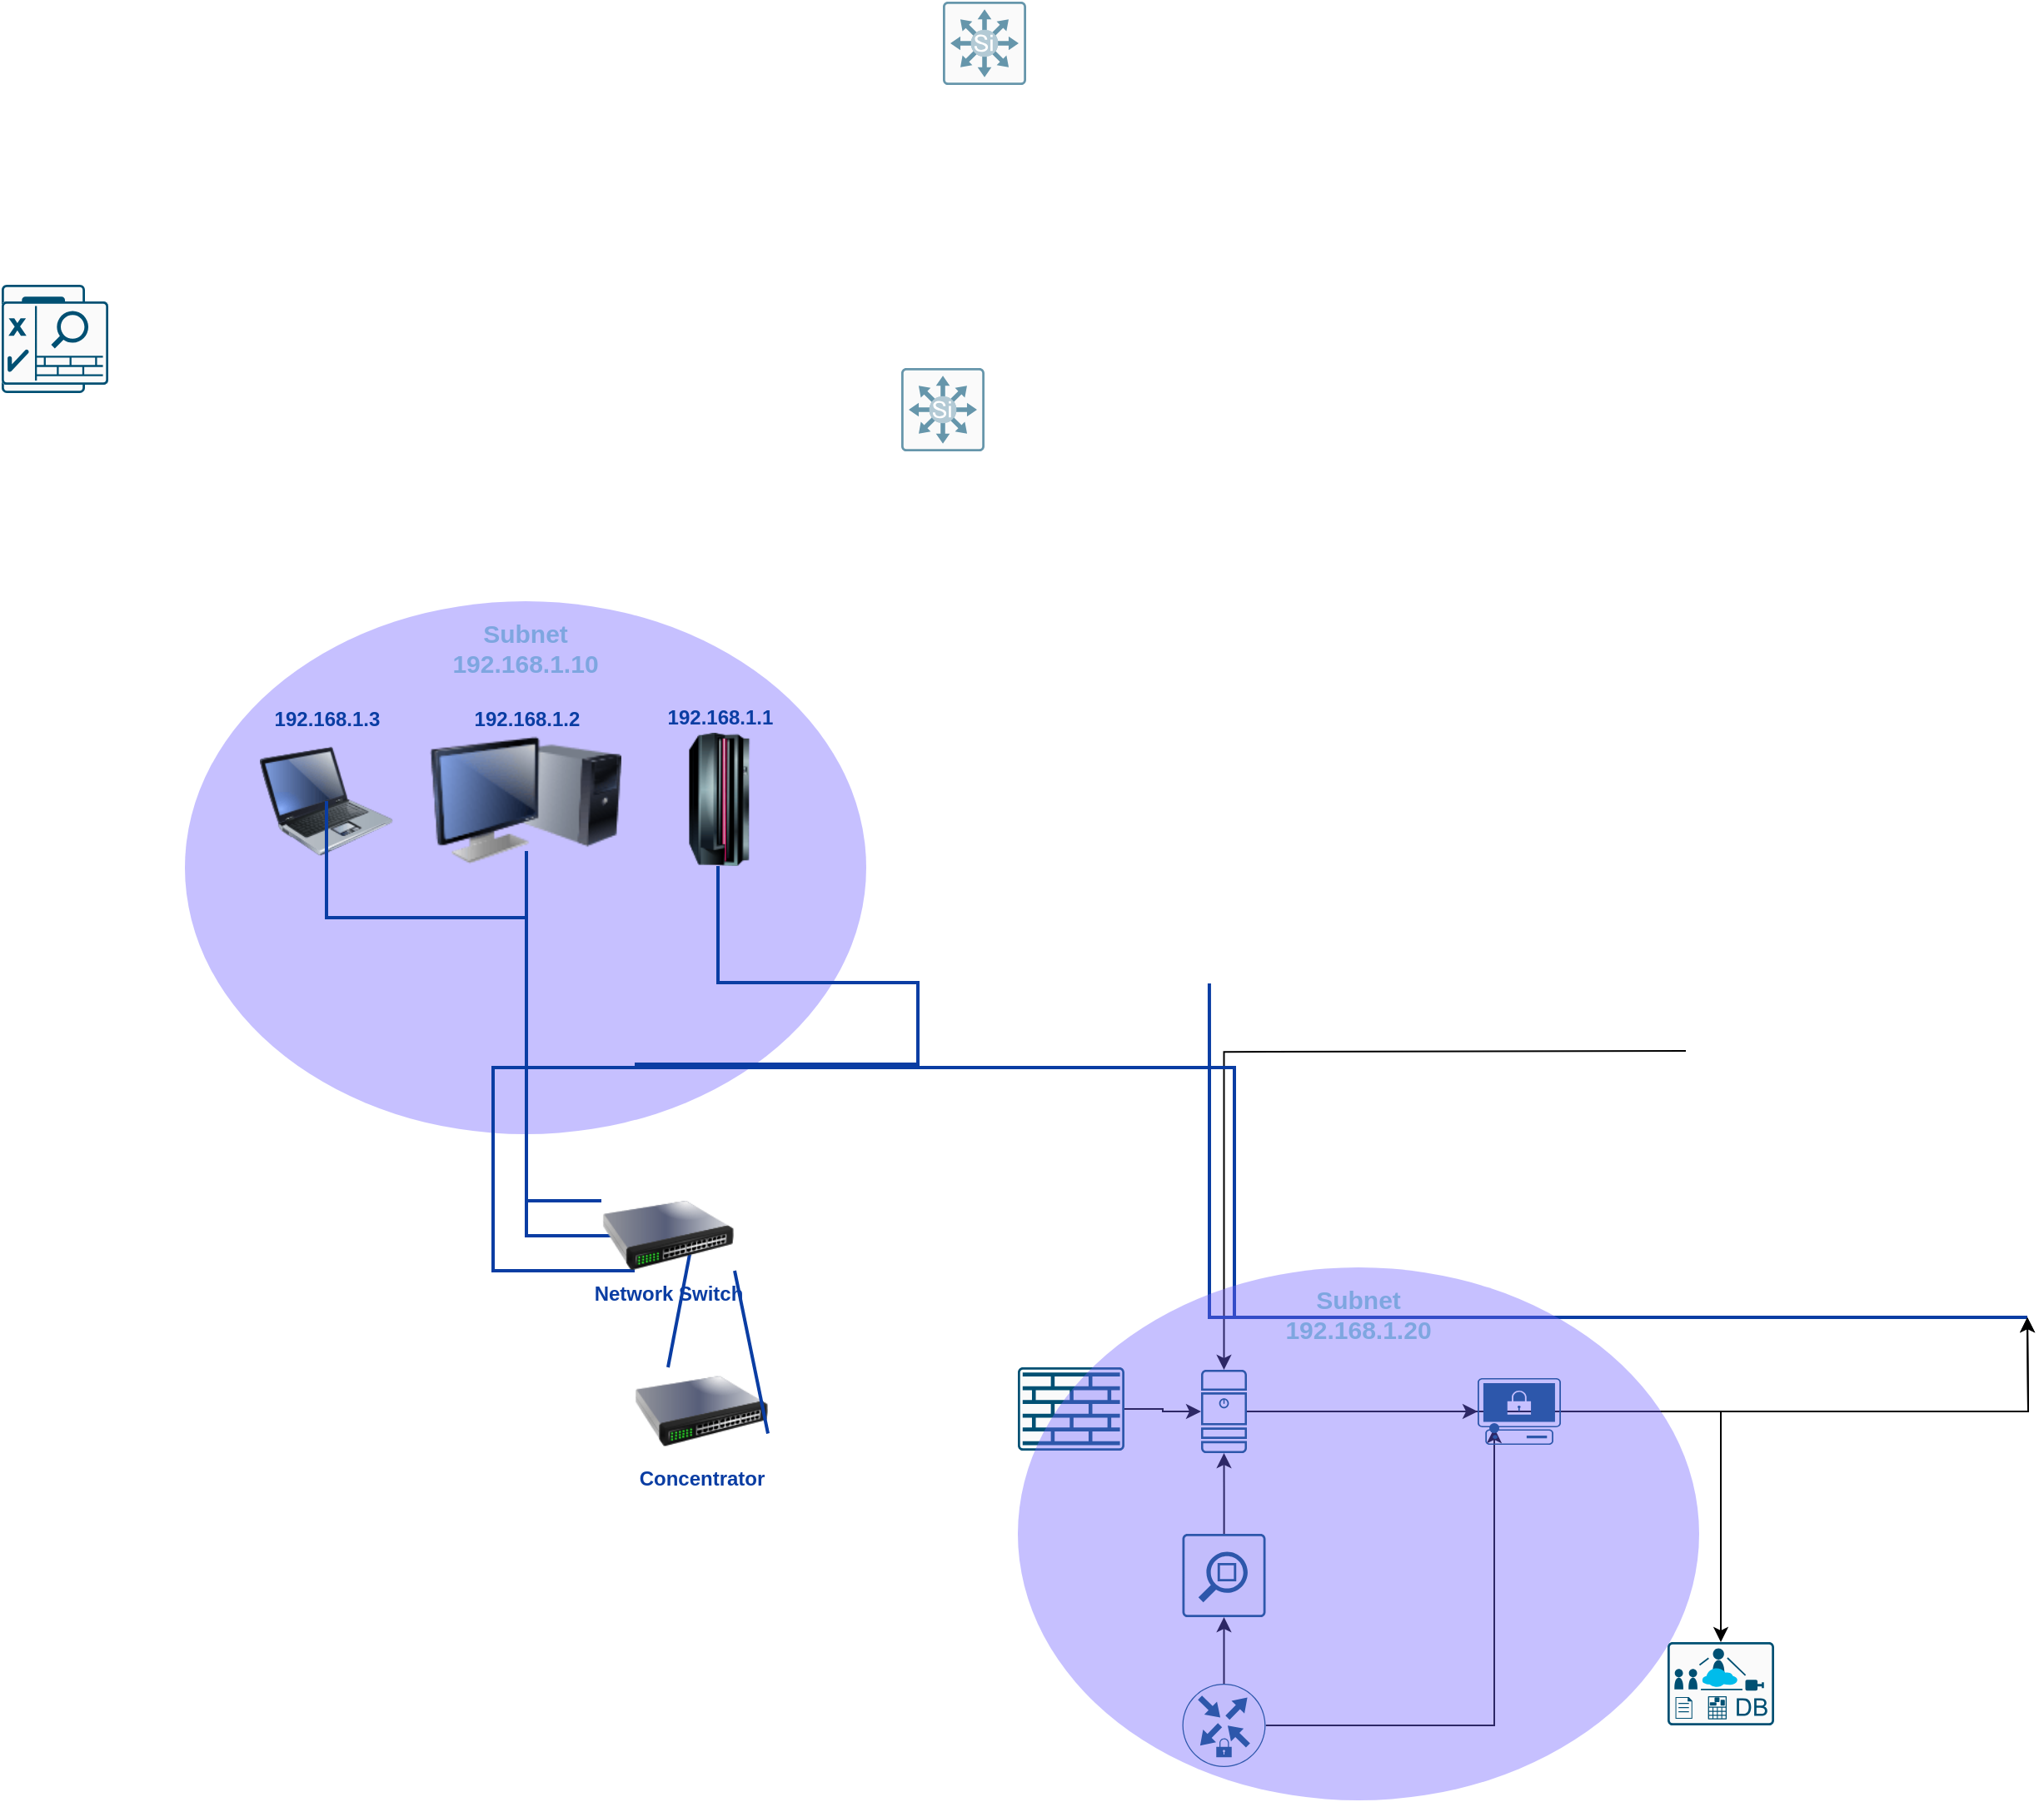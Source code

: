 <mxfile version="22.1.7" type="github">
  <diagram id="WTzGNIk0eGdmVZJLhFxp" name="Page-1">
    <mxGraphModel dx="805" dy="1675" grid="1" gridSize="10" guides="1" tooltips="1" connect="1" arrows="1" fold="0" page="1" pageScale="1" pageWidth="826" pageHeight="1169" background="#ffffff" math="0" shadow="0">
      <root>
        <mxCell id="3f3fe580f65d2139-0" />
        <mxCell id="3f3fe580f65d2139-1" parent="3f3fe580f65d2139-0" />
        <object label="Subnet&lt;br&gt;%subnet%.10&lt;br&gt;" placeholders="1" subnet="192.168.1" id="1fc166168f6333eb-0">
          <mxCell style="ellipse;whiteSpace=wrap;html=1;strokeWidth=2;fillColor=#7161FF;fontSize=15;strokeColor=none;container=1;verticalAlign=top;spacingBottom=0;spacingTop=4;fontStyle=1;fontColor=#7EA6E0;opacity=40;" parent="3f3fe580f65d2139-1" vertex="1">
            <mxGeometry x="240" y="-90" width="409" height="320" as="geometry" />
          </mxCell>
        </object>
        <mxCell id="1fc166168f6333eb-1" value="" style="edgeStyle=orthogonalEdgeStyle;rounded=0;html=1;endArrow=none;endFill=0;strokeColor=#0A3DA3;strokeWidth=2;fontSize=12;fontColor=#0A3DA3;exitX=0.5;exitY=0.5;exitPerimeter=0;" parent="1fc166168f6333eb-0" source="1fc166168f6333eb-5" edge="1">
          <mxGeometry relative="1" as="geometry">
            <Array as="points">
              <mxPoint x="205" y="184" />
              <mxPoint x="205" y="184" />
            </Array>
            <mxPoint x="205" y="150" as="targetPoint" />
          </mxGeometry>
        </mxCell>
        <object label="%subnet%.2" placeholders="1" id="1fc166168f6333eb-3">
          <mxCell style="image;html=1;image=img/lib/clip_art/computers/Monitor_Tower_128x128.png;fontFamily=Helvetica;fontSize=12;fontColor=#0A3DA3;align=center;strokeWidth=2;fillColor=#EDF5FF;fontStyle=1;verticalAlign=bottom;strokeColor=none;labelBackgroundColor=none;labelBorderColor=none;labelPosition=center;verticalLabelPosition=top;" parent="1fc166168f6333eb-0" vertex="1">
            <mxGeometry x="147" y="80" width="115" height="79" as="geometry" />
          </mxCell>
        </object>
        <object label="%subnet%.3" placeholders="1" id="1fc166168f6333eb-4">
          <mxCell style="image;html=1;image=img/lib/clip_art/computers/Laptop_128x128.png;fontFamily=Helvetica;fontSize=12;fontColor=#0A3DA3;align=center;strokeWidth=2;fillColor=#EDF5FF;fontStyle=1;verticalAlign=bottom;strokeColor=none;labelBackgroundColor=none;labelBorderColor=none;labelPosition=center;verticalLabelPosition=top;" parent="1fc166168f6333eb-0" vertex="1">
            <mxGeometry x="45" y="80" width="80" height="80" as="geometry" />
          </mxCell>
        </object>
        <object label="%subnet%.1" placeholders="1" id="1fc166168f6333eb-6">
          <mxCell style="image;html=1;image=img/lib/clip_art/computers/Mainframe_128x128.png;strokeColor=none;strokeWidth=2;fillColor=#EDF5FF;fontSize=12;fontColor=#0A3DA3;labelBackgroundColor=none;fontStyle=1;labelBorderColor=none;labelPosition=center;verticalLabelPosition=top;align=center;verticalAlign=bottom;" parent="1fc166168f6333eb-0" vertex="1">
            <mxGeometry x="281" y="79" width="80" height="80" as="geometry" />
          </mxCell>
        </object>
        <mxCell id="PI4KoSxmg-crAkbBxh5q-57" style="edgeStyle=orthogonalEdgeStyle;html=1;endArrow=none;endFill=0;strokeWidth=2;fontSize=12;fontColor=#0A3DA3;strokeColor=#0A3DA3;rounded=0;" edge="1" parent="1fc166168f6333eb-0" source="1fc166168f6333eb-6">
          <mxGeometry relative="1" as="geometry">
            <mxPoint x="270" y="278" as="targetPoint" />
            <Array as="points">
              <mxPoint x="320" y="229" />
              <mxPoint x="440" y="229" />
            </Array>
            <mxPoint x="320" y="150" as="sourcePoint" />
          </mxGeometry>
        </mxCell>
        <mxCell id="1fc166168f6333eb-8" style="edgeStyle=none;curved=1;html=1;strokeWidth=2;fontSize=12;endArrow=none;endFill=0;exitX=0.25;exitY=0;rounded=0;fontColor=#0A3DA3;strokeColor=#0A3DA3;entryX=0.688;entryY=0.762;entryPerimeter=0;exitDx=0;exitDy=0;" parent="3f3fe580f65d2139-1" source="1fc166168f6333eb-9" edge="1">
          <mxGeometry x="350" y="320" as="geometry">
            <mxPoint x="545.04" y="291.504" as="targetPoint" />
            <mxPoint x="550" y="386" as="sourcePoint" />
          </mxGeometry>
        </mxCell>
        <mxCell id="1fc166168f6333eb-9" value="Concentrator&lt;br&gt;" style="image;html=1;image=img/lib/clip_art/networking/Switch_128x128.png;strokeColor=none;strokeWidth=2;fillColor=#EDF5FF;fontSize=12;fontColor=#0A3DA3;fontStyle=1;labelBackgroundColor=none;" parent="3f3fe580f65d2139-1" vertex="1">
          <mxGeometry x="510" y="370" width="80" height="53" as="geometry" />
        </mxCell>
        <mxCell id="PI4KoSxmg-crAkbBxh5q-22" value="" style="edgeStyle=orthogonalEdgeStyle;rounded=0;orthogonalLoop=1;jettySize=auto;html=1;" edge="1" parent="3f3fe580f65d2139-1" source="PI4KoSxmg-crAkbBxh5q-8" target="PI4KoSxmg-crAkbBxh5q-12">
          <mxGeometry relative="1" as="geometry" />
        </mxCell>
        <mxCell id="PI4KoSxmg-crAkbBxh5q-8" value="" style="sketch=0;points=[[0.015,0.015,0],[0.985,0.015,0],[0.985,0.985,0],[0.015,0.985,0],[0.25,0,0],[0.5,0,0],[0.75,0,0],[1,0.25,0],[1,0.5,0],[1,0.75,0],[0.75,1,0],[0.5,1,0],[0.25,1,0],[0,0.75,0],[0,0.5,0],[0,0.25,0]];verticalLabelPosition=bottom;html=1;verticalAlign=top;aspect=fixed;align=center;pointerEvents=1;shape=mxgraph.cisco19.rect;prIcon=firewall;fillColor=#FAFAFA;strokeColor=#005073;" vertex="1" parent="3f3fe580f65d2139-1">
          <mxGeometry x="740" y="370" width="64" height="50" as="geometry" />
        </mxCell>
        <mxCell id="PI4KoSxmg-crAkbBxh5q-10" value="" style="sketch=0;points=[[0.015,0.015,0],[0.985,0.015,0],[0.985,0.985,0],[0.015,0.985,0],[0.25,0,0],[0.5,0,0],[0.75,0,0],[1,0.25,0],[1,0.5,0],[1,0.75,0],[0.75,1,0],[0.5,1,0],[0.25,1,0],[0,0.75,0],[0,0.5,0],[0,0.25,0]];verticalLabelPosition=bottom;html=1;verticalAlign=top;aspect=fixed;align=center;pointerEvents=1;shape=mxgraph.cisco19.rect;prIcon=telepresence_exchange;fillColor=#FAFAFA;strokeColor=#005073;" vertex="1" parent="3f3fe580f65d2139-1">
          <mxGeometry x="1130" y="535" width="64" height="50" as="geometry" />
        </mxCell>
        <mxCell id="PI4KoSxmg-crAkbBxh5q-28" value="" style="edgeStyle=orthogonalEdgeStyle;rounded=0;orthogonalLoop=1;jettySize=auto;html=1;" edge="1" parent="3f3fe580f65d2139-1" target="PI4KoSxmg-crAkbBxh5q-12">
          <mxGeometry relative="1" as="geometry">
            <mxPoint x="1141.0" y="180.059" as="sourcePoint" />
          </mxGeometry>
        </mxCell>
        <mxCell id="PI4KoSxmg-crAkbBxh5q-14" value="" style="edgeStyle=orthogonalEdgeStyle;rounded=0;html=1;endArrow=none;endFill=0;strokeColor=#0A3DA3;strokeWidth=2;fontSize=12;fontColor=#0A3DA3;exitX=0.5;exitY=1;entryX=0.504;entryY=0.5;entryPerimeter=0;movable=1;resizable=1;rotatable=1;deletable=1;editable=1;locked=0;connectable=1;exitDx=0;exitDy=0;" edge="1" parent="3f3fe580f65d2139-1">
          <mxGeometry relative="1" as="geometry">
            <Array as="points">
              <mxPoint x="855" y="190" />
              <mxPoint x="855" y="190" />
            </Array>
            <mxPoint x="1346.0" y="340" as="sourcePoint" />
            <mxPoint x="854.96" y="139.5" as="targetPoint" />
          </mxGeometry>
        </mxCell>
        <mxCell id="PI4KoSxmg-crAkbBxh5q-21" value="" style="edgeStyle=orthogonalEdgeStyle;rounded=0;orthogonalLoop=1;jettySize=auto;html=1;" edge="1" parent="3f3fe580f65d2139-1" source="PI4KoSxmg-crAkbBxh5q-12">
          <mxGeometry relative="1" as="geometry">
            <mxPoint x="1346.0" y="340" as="targetPoint" />
          </mxGeometry>
        </mxCell>
        <mxCell id="PI4KoSxmg-crAkbBxh5q-29" value="" style="edgeStyle=orthogonalEdgeStyle;rounded=0;orthogonalLoop=1;jettySize=auto;html=1;" edge="1" parent="3f3fe580f65d2139-1" source="PI4KoSxmg-crAkbBxh5q-7">
          <mxGeometry relative="1" as="geometry">
            <mxPoint x="1346.0" y="340" as="targetPoint" />
          </mxGeometry>
        </mxCell>
        <mxCell id="PI4KoSxmg-crAkbBxh5q-12" value="" style="sketch=0;points=[[0.015,0.015,0],[0.985,0.015,0],[0.985,0.985,0],[0.015,0.985,0],[0.25,0,0],[0.5,0,0],[0.75,0,0],[1,0.25,0],[1,0.5,0],[1,0.75,0],[0.75,1,0],[0.5,1,0],[0.25,1,0],[0,0.75,0],[0,0.5,0],[0,0.25,0]];verticalLabelPosition=bottom;html=1;verticalAlign=top;aspect=fixed;align=center;pointerEvents=1;shape=mxgraph.cisco19.server;fillColor=#005073;strokeColor=none;movable=1;resizable=1;rotatable=1;deletable=1;editable=1;locked=0;connectable=1;" vertex="1" parent="3f3fe580f65d2139-1">
          <mxGeometry x="850" y="371.5" width="27.5" height="50" as="geometry" />
        </mxCell>
        <mxCell id="PI4KoSxmg-crAkbBxh5q-24" value="" style="edgeStyle=orthogonalEdgeStyle;rounded=0;orthogonalLoop=1;jettySize=auto;html=1;" edge="1" parent="3f3fe580f65d2139-1" source="PI4KoSxmg-crAkbBxh5q-23" target="PI4KoSxmg-crAkbBxh5q-12">
          <mxGeometry relative="1" as="geometry" />
        </mxCell>
        <mxCell id="PI4KoSxmg-crAkbBxh5q-23" value="" style="sketch=0;points=[[0.015,0.015,0],[0.985,0.015,0],[0.985,0.985,0],[0.015,0.985,0],[0.25,0,0],[0.5,0,0],[0.75,0,0],[1,0.25,0],[1,0.5,0],[1,0.75,0],[0.75,1,0],[0.5,1,0],[0.25,1,0],[0,0.75,0],[0,0.5,0],[0,0.25,0]];verticalLabelPosition=bottom;html=1;verticalAlign=top;aspect=fixed;align=center;pointerEvents=1;shape=mxgraph.cisco19.rect;prIcon=net_mgmt_appliance;fillColor=#FAFAFA;strokeColor=#005073;" vertex="1" parent="3f3fe580f65d2139-1">
          <mxGeometry x="838.75" y="470" width="50" height="50" as="geometry" />
        </mxCell>
        <mxCell id="PI4KoSxmg-crAkbBxh5q-27" value="" style="edgeStyle=orthogonalEdgeStyle;rounded=0;orthogonalLoop=1;jettySize=auto;html=1;" edge="1" parent="3f3fe580f65d2139-1" source="PI4KoSxmg-crAkbBxh5q-26" target="PI4KoSxmg-crAkbBxh5q-23">
          <mxGeometry relative="1" as="geometry" />
        </mxCell>
        <mxCell id="PI4KoSxmg-crAkbBxh5q-34" value="" style="edgeStyle=orthogonalEdgeStyle;rounded=0;orthogonalLoop=1;jettySize=auto;html=1;" edge="1" parent="3f3fe580f65d2139-1" source="PI4KoSxmg-crAkbBxh5q-26" target="PI4KoSxmg-crAkbBxh5q-33">
          <mxGeometry relative="1" as="geometry" />
        </mxCell>
        <mxCell id="PI4KoSxmg-crAkbBxh5q-26" value="" style="sketch=0;points=[[0.5,0,0],[1,0.5,0],[0.5,1,0],[0,0.5,0],[0.145,0.145,0],[0.856,0.145,0],[0.855,0.856,0],[0.145,0.855,0]];verticalLabelPosition=bottom;html=1;verticalAlign=top;aspect=fixed;align=center;pointerEvents=1;shape=mxgraph.cisco19.rect;prIcon=secure_router;fillColor=#FAFAFA;strokeColor=#005073;" vertex="1" parent="3f3fe580f65d2139-1">
          <mxGeometry x="838.75" y="560" width="50" height="50" as="geometry" />
        </mxCell>
        <mxCell id="PI4KoSxmg-crAkbBxh5q-30" value="" style="edgeStyle=orthogonalEdgeStyle;rounded=0;html=1;endArrow=none;endFill=0;strokeColor=#0A3DA3;strokeWidth=2;fontSize=12;fontColor=#0A3DA3;exitX=0.5;exitY=1;entryX=0.25;entryY=1;movable=1;resizable=1;rotatable=1;deletable=1;editable=1;locked=0;connectable=1;exitDx=0;exitDy=0;entryDx=0;entryDy=0;" edge="1" parent="3f3fe580f65d2139-1" target="1fc166168f6333eb-5">
          <mxGeometry relative="1" as="geometry">
            <Array as="points">
              <mxPoint x="870" y="190" />
              <mxPoint x="425" y="190" />
            </Array>
            <mxPoint x="870" y="340" as="sourcePoint" />
            <mxPoint x="380" y="140" as="targetPoint" />
          </mxGeometry>
        </mxCell>
        <mxCell id="PI4KoSxmg-crAkbBxh5q-31" value="" style="edgeStyle=orthogonalEdgeStyle;rounded=0;orthogonalLoop=1;jettySize=auto;html=1;" edge="1" parent="3f3fe580f65d2139-1" source="PI4KoSxmg-crAkbBxh5q-12" target="PI4KoSxmg-crAkbBxh5q-7">
          <mxGeometry relative="1" as="geometry">
            <mxPoint x="878" y="397" as="sourcePoint" />
            <mxPoint x="1345" y="340" as="targetPoint" />
          </mxGeometry>
        </mxCell>
        <mxCell id="PI4KoSxmg-crAkbBxh5q-32" value="" style="edgeStyle=orthogonalEdgeStyle;rounded=0;orthogonalLoop=1;jettySize=auto;html=1;" edge="1" parent="3f3fe580f65d2139-1" source="PI4KoSxmg-crAkbBxh5q-7" target="PI4KoSxmg-crAkbBxh5q-10">
          <mxGeometry relative="1" as="geometry" />
        </mxCell>
        <mxCell id="PI4KoSxmg-crAkbBxh5q-7" value="" style="points=[[0.02,0.015,0],[0.5,0,0],[0.98,0.015,0],[1,0.38,0],[0.895,0.98,0],[0.5,1,0],[0.105,0.98,0],[0,0.38,0]];verticalLabelPosition=bottom;sketch=0;html=1;verticalAlign=top;aspect=fixed;align=center;pointerEvents=1;shape=mxgraph.cisco19.secure_endpoint_pc;fillColor=#005073;strokeColor=none;" vertex="1" parent="3f3fe580f65d2139-1">
          <mxGeometry x="1016" y="376.5" width="50" height="40" as="geometry" />
        </mxCell>
        <mxCell id="PI4KoSxmg-crAkbBxh5q-33" value="" style="shape=waypoint;sketch=0;size=6;pointerEvents=1;points=[];fillColor=#FAFAFA;resizable=0;rotatable=0;perimeter=centerPerimeter;snapToPoint=1;verticalAlign=top;strokeColor=#005073;" vertex="1" parent="3f3fe580f65d2139-1">
          <mxGeometry x="1016" y="396.5" width="20" height="20" as="geometry" />
        </mxCell>
        <object label="Subnet&lt;br&gt;%subnet%.20&lt;br&gt;" placeholders="1" subnet="192.168.1" id="PI4KoSxmg-crAkbBxh5q-35">
          <mxCell style="ellipse;whiteSpace=wrap;html=1;strokeWidth=2;fillColor=#7161FF;fontSize=15;strokeColor=none;container=0;verticalAlign=top;spacingBottom=0;spacingTop=4;fontStyle=1;fontColor=#7EA6E0;opacity=40;movable=1;resizable=1;rotatable=1;deletable=1;editable=1;locked=0;connectable=1;" vertex="1" parent="3f3fe580f65d2139-1">
            <mxGeometry x="740" y="310" width="409" height="320" as="geometry" />
          </mxCell>
        </object>
        <mxCell id="PI4KoSxmg-crAkbBxh5q-39" value="" style="sketch=0;points=[[0.015,0.015,0],[0.985,0.015,0],[0.985,0.985,0],[0.015,0.985,0],[0.25,0,0],[0.5,0,0],[0.75,0,0],[1,0.25,0],[1,0.5,0],[1,0.75,0],[0.75,1,0],[0.5,1,0],[0.25,1,0],[0,0.75,0],[0,0.5,0],[0,0.25,0]];verticalLabelPosition=bottom;html=1;verticalAlign=top;aspect=fixed;align=center;pointerEvents=1;shape=mxgraph.cisco19.rect;prIcon=secure_catalyst_switch_subdued2;fillColor=#FAFAFA;strokeColor=#6696AB;" vertex="1" parent="3f3fe580f65d2139-1">
          <mxGeometry x="695" y="-450" width="50" height="50" as="geometry" />
        </mxCell>
        <mxCell id="PI4KoSxmg-crAkbBxh5q-40" value="" style="sketch=0;points=[[0.015,0.015,0],[0.985,0.015,0],[0.985,0.985,0],[0.015,0.985,0],[0.25,0,0],[0.5,0,0],[0.75,0,0],[1,0.25,0],[1,0.5,0],[1,0.75,0],[0.75,1,0],[0.5,1,0],[0.25,1,0],[0,0.75,0],[0,0.5,0],[0,0.25,0]];verticalLabelPosition=bottom;html=1;verticalAlign=top;aspect=fixed;align=center;pointerEvents=1;shape=mxgraph.cisco19.rect;prIcon=secure_catalyst_switch_subdued2;fillColor=#FAFAFA;strokeColor=#6696AB;" vertex="1" parent="3f3fe580f65d2139-1">
          <mxGeometry x="670" y="-230" width="50" height="50" as="geometry" />
        </mxCell>
        <mxCell id="PI4KoSxmg-crAkbBxh5q-41" value="" style="sketch=0;points=[[0.015,0.015,0],[0.985,0.015,0],[0.985,0.985,0],[0.015,0.985,0],[0.25,0,0],[0.5,0,0],[0.75,0,0],[1,0.25,0],[1,0.5,0],[1,0.75,0],[0.75,1,0],[0.5,1,0],[0.25,1,0],[0,0.75,0],[0,0.5,0],[0,0.25,0]];verticalLabelPosition=bottom;html=1;verticalAlign=top;aspect=fixed;align=center;pointerEvents=1;shape=mxgraph.cisco19.rect;prIcon=content_recording_streaming_server;fillColor=#FAFAFA;strokeColor=#005073;" vertex="1" parent="3f3fe580f65d2139-1">
          <mxGeometry x="130" y="-270" width="64" height="50" as="geometry" />
        </mxCell>
        <mxCell id="PI4KoSxmg-crAkbBxh5q-42" value="" style="sketch=0;points=[[0.015,0.015,0],[0.985,0.015,0],[0.985,0.985,0],[0.015,0.985,0],[0.25,0,0],[0.5,0,0],[0.75,0,0],[1,0.25,0],[1,0.5,0],[1,0.75,0],[0.75,1,0],[0.5,1,0],[0.25,1,0],[0,0.75,0],[0,0.5,0],[0,0.25,0]];verticalLabelPosition=bottom;html=1;verticalAlign=top;aspect=fixed;align=center;pointerEvents=1;shape=mxgraph.cisco19.rect;prIcon=collab1;fillColor=#FAFAFA;strokeColor=#005073;" vertex="1" parent="3f3fe580f65d2139-1">
          <mxGeometry x="130" y="-280" width="50" height="65" as="geometry" />
        </mxCell>
        <mxCell id="PI4KoSxmg-crAkbBxh5q-43" value="" style="sketch=0;points=[[0.015,0.015,0],[0.985,0.015,0],[0.985,0.985,0],[0.015,0.985,0],[0.25,0,0],[0.5,0,0],[0.75,0,0],[1,0.25,0],[1,0.5,0],[1,0.75,0],[0.75,1,0],[0.5,1,0],[0.25,1,0],[0,0.75,0],[0,0.5,0],[0,0.25,0]];verticalLabelPosition=bottom;html=1;verticalAlign=top;aspect=fixed;align=center;pointerEvents=1;shape=mxgraph.cisco19.rect;prIcon=secondary_codec;fillColor=#FAFAFA;strokeColor=#005073;" vertex="1" parent="3f3fe580f65d2139-1">
          <mxGeometry x="130" y="-270" width="64" height="50" as="geometry" />
        </mxCell>
        <mxCell id="PI4KoSxmg-crAkbBxh5q-44" value="" style="sketch=0;points=[[0.015,0.015,0],[0.985,0.015,0],[0.985,0.985,0],[0.015,0.985,0],[0.25,0,0],[0.5,0,0],[0.75,0,0],[1,0.25,0],[1,0.5,0],[1,0.75,0],[0.75,1,0],[0.5,1,0],[0.25,1,0],[0,0.75,0],[0,0.5,0],[0,0.25,0]];verticalLabelPosition=bottom;html=1;verticalAlign=top;aspect=fixed;align=center;pointerEvents=1;shape=mxgraph.cisco19.rect;prIcon=security_management;fillColor=#FAFAFA;strokeColor=#005073;" vertex="1" parent="3f3fe580f65d2139-1">
          <mxGeometry x="130" y="-270" width="50" height="50" as="geometry" />
        </mxCell>
        <mxCell id="PI4KoSxmg-crAkbBxh5q-45" value="" style="sketch=0;points=[[0.015,0.015,0],[0.985,0.015,0],[0.985,0.985,0],[0.015,0.985,0],[0.25,0,0],[0.5,0,0],[0.75,0,0],[1,0.25,0],[1,0.5,0],[1,0.75,0],[0.75,1,0],[0.5,1,0],[0.25,1,0],[0,0.75,0],[0,0.5,0],[0,0.25,0]];verticalLabelPosition=bottom;html=1;verticalAlign=top;aspect=fixed;align=center;pointerEvents=1;shape=mxgraph.cisco19.rect;prIcon=firewall;fillColor=#FAFAFA;strokeColor=#005073;" vertex="1" parent="3f3fe580f65d2139-1">
          <mxGeometry x="130" y="-270" width="64" height="50" as="geometry" />
        </mxCell>
        <mxCell id="PI4KoSxmg-crAkbBxh5q-46" value="" style="sketch=0;points=[[0.015,0.015,0],[0.985,0.015,0],[0.985,0.985,0],[0.015,0.985,0],[0.25,0,0],[0.5,0,0],[0.75,0,0],[1,0.25,0],[1,0.5,0],[1,0.75,0],[0.75,1,0],[0.5,1,0],[0.25,1,0],[0,0.75,0],[0,0.5,0],[0,0.25,0]];verticalLabelPosition=bottom;html=1;verticalAlign=top;aspect=fixed;align=center;pointerEvents=1;shape=mxgraph.cisco19.rect;prIcon=cisco_security_manager;fillColor=#FAFAFA;strokeColor=#005073;" vertex="1" parent="3f3fe580f65d2139-1">
          <mxGeometry x="130" y="-270" width="64" height="50" as="geometry" />
        </mxCell>
        <mxCell id="PI4KoSxmg-crAkbBxh5q-47" value="" style="sketch=0;points=[[0.015,0.015,0],[0.985,0.015,0],[0.985,0.985,0],[0.015,0.985,0],[0.25,0,0],[0.5,0,0],[0.75,0,0],[1,0.25,0],[1,0.5,0],[1,0.75,0],[0.75,1,0],[0.5,1,0],[0.25,1,0],[0,0.75,0],[0,0.5,0],[0,0.25,0]];verticalLabelPosition=bottom;html=1;verticalAlign=top;aspect=fixed;align=center;pointerEvents=1;shape=mxgraph.cisco19.rect;prIcon=acs;fillColor=#FAFAFA;strokeColor=#005073;" vertex="1" parent="3f3fe580f65d2139-1">
          <mxGeometry x="130" y="-270" width="64" height="50" as="geometry" />
        </mxCell>
        <mxCell id="PI4KoSxmg-crAkbBxh5q-48" value="" style="sketch=0;points=[[0.015,0.015,0],[0.985,0.015,0],[0.985,0.985,0],[0.015,0.985,0],[0.25,0,0],[0.5,0,0],[0.75,0,0],[1,0.25,0],[1,0.5,0],[1,0.75,0],[0.75,1,0],[0.5,1,0],[0.25,1,0],[0,0.75,0],[0,0.5,0],[0,0.25,0]];verticalLabelPosition=bottom;html=1;verticalAlign=top;aspect=fixed;align=center;pointerEvents=1;shape=mxgraph.cisco19.rect;prIcon=email_security;fillColor=#FAFAFA;strokeColor=#005073;" vertex="1" parent="3f3fe580f65d2139-1">
          <mxGeometry x="130" y="-270" width="64" height="50" as="geometry" />
        </mxCell>
        <mxCell id="PI4KoSxmg-crAkbBxh5q-49" value="" style="sketch=0;points=[[0.015,0.015,0],[0.985,0.015,0],[0.985,0.985,0],[0.015,0.985,0],[0.25,0,0],[0.5,0,0],[0.75,0,0],[1,0.25,0],[1,0.5,0],[1,0.75,0],[0.75,1,0],[0.5,1,0],[0.25,1,0],[0,0.75,0],[0,0.5,0],[0,0.25,0]];verticalLabelPosition=bottom;html=1;verticalAlign=top;aspect=fixed;align=center;pointerEvents=1;shape=mxgraph.cisco19.rect;prIcon=ssl_terminator;fillColor=#FAFAFA;strokeColor=#005073;" vertex="1" parent="3f3fe580f65d2139-1">
          <mxGeometry x="130" y="-270" width="64" height="50" as="geometry" />
        </mxCell>
        <mxCell id="PI4KoSxmg-crAkbBxh5q-50" value="" style="sketch=0;points=[[0.015,0.015,0],[0.985,0.015,0],[0.985,0.985,0],[0.015,0.985,0],[0.25,0,0],[0.5,0,0],[0.75,0,0],[1,0.25,0],[1,0.5,0],[1,0.75,0],[0.75,1,0],[0.5,1,0],[0.25,1,0],[0,0.75,0],[0,0.5,0],[0,0.25,0]];verticalLabelPosition=bottom;html=1;verticalAlign=top;aspect=fixed;align=center;pointerEvents=1;shape=mxgraph.cisco19.rect;prIcon=ips_ids;fillColor=#FAFAFA;strokeColor=#005073;" vertex="1" parent="3f3fe580f65d2139-1">
          <mxGeometry x="130" y="-270" width="64" height="50" as="geometry" />
        </mxCell>
        <mxCell id="PI4KoSxmg-crAkbBxh5q-51" value="" style="sketch=0;points=[[0.015,0.015,0],[0.985,0.015,0],[0.985,0.985,0],[0.015,0.985,0],[0.25,0,0],[0.5,0,0],[0.75,0,0],[1,0.25,0],[1,0.5,0],[1,0.75,0],[0.75,1,0],[0.5,1,0],[0.25,1,0],[0,0.75,0],[0,0.5,0],[0,0.25,0]];verticalLabelPosition=bottom;html=1;verticalAlign=top;aspect=fixed;align=center;pointerEvents=1;shape=mxgraph.cisco19.rect;prIcon=nac_appliance;fillColor=#FAFAFA;strokeColor=#005073;" vertex="1" parent="3f3fe580f65d2139-1">
          <mxGeometry x="130" y="-270" width="64" height="50" as="geometry" />
        </mxCell>
        <mxCell id="1fc166168f6333eb-5" value="Network Switch&lt;br&gt;" style="image;html=1;image=img/lib/clip_art/networking/Switch_128x128.png;strokeColor=none;strokeWidth=2;fillColor=#EDF5FF;fontSize=12;labelBackgroundColor=none;fontStyle=1;fontColor=#0A3DA3;" parent="3f3fe580f65d2139-1" vertex="1">
          <mxGeometry x="490" y="270" width="80" height="42" as="geometry" />
        </mxCell>
        <mxCell id="1fc166168f6333eb-2" style="edgeStyle=orthogonalEdgeStyle;html=1;endArrow=none;endFill=0;strokeWidth=2;fontSize=12;fontColor=#0A3DA3;strokeColor=#0A3DA3;rounded=0;exitX=0.5;exitY=0.5;exitPerimeter=0;entryX=0;entryY=0;entryDx=0;entryDy=0;" parent="3f3fe580f65d2139-1" source="1fc166168f6333eb-4" target="1fc166168f6333eb-5" edge="1">
          <mxGeometry relative="1" as="geometry">
            <mxPoint x="520" y="290" as="targetPoint" />
            <Array as="points">
              <mxPoint x="325" y="100" />
              <mxPoint x="445" y="100" />
              <mxPoint x="445" y="270" />
            </Array>
          </mxGeometry>
        </mxCell>
        <mxCell id="PI4KoSxmg-crAkbBxh5q-61" style="edgeStyle=none;curved=1;html=1;strokeWidth=2;fontSize=12;endArrow=none;endFill=0;rounded=0;fontColor=#0A3DA3;strokeColor=#0A3DA3;entryX=1;entryY=1;entryDx=0;entryDy=0;exitX=1;exitY=0.75;exitDx=0;exitDy=0;" edge="1" parent="3f3fe580f65d2139-1" source="1fc166168f6333eb-9" target="1fc166168f6333eb-5">
          <mxGeometry x="350" y="320" as="geometry">
            <mxPoint x="555" y="301.5" as="targetPoint" />
            <mxPoint x="560" y="390" as="sourcePoint" />
          </mxGeometry>
        </mxCell>
      </root>
    </mxGraphModel>
  </diagram>
</mxfile>
